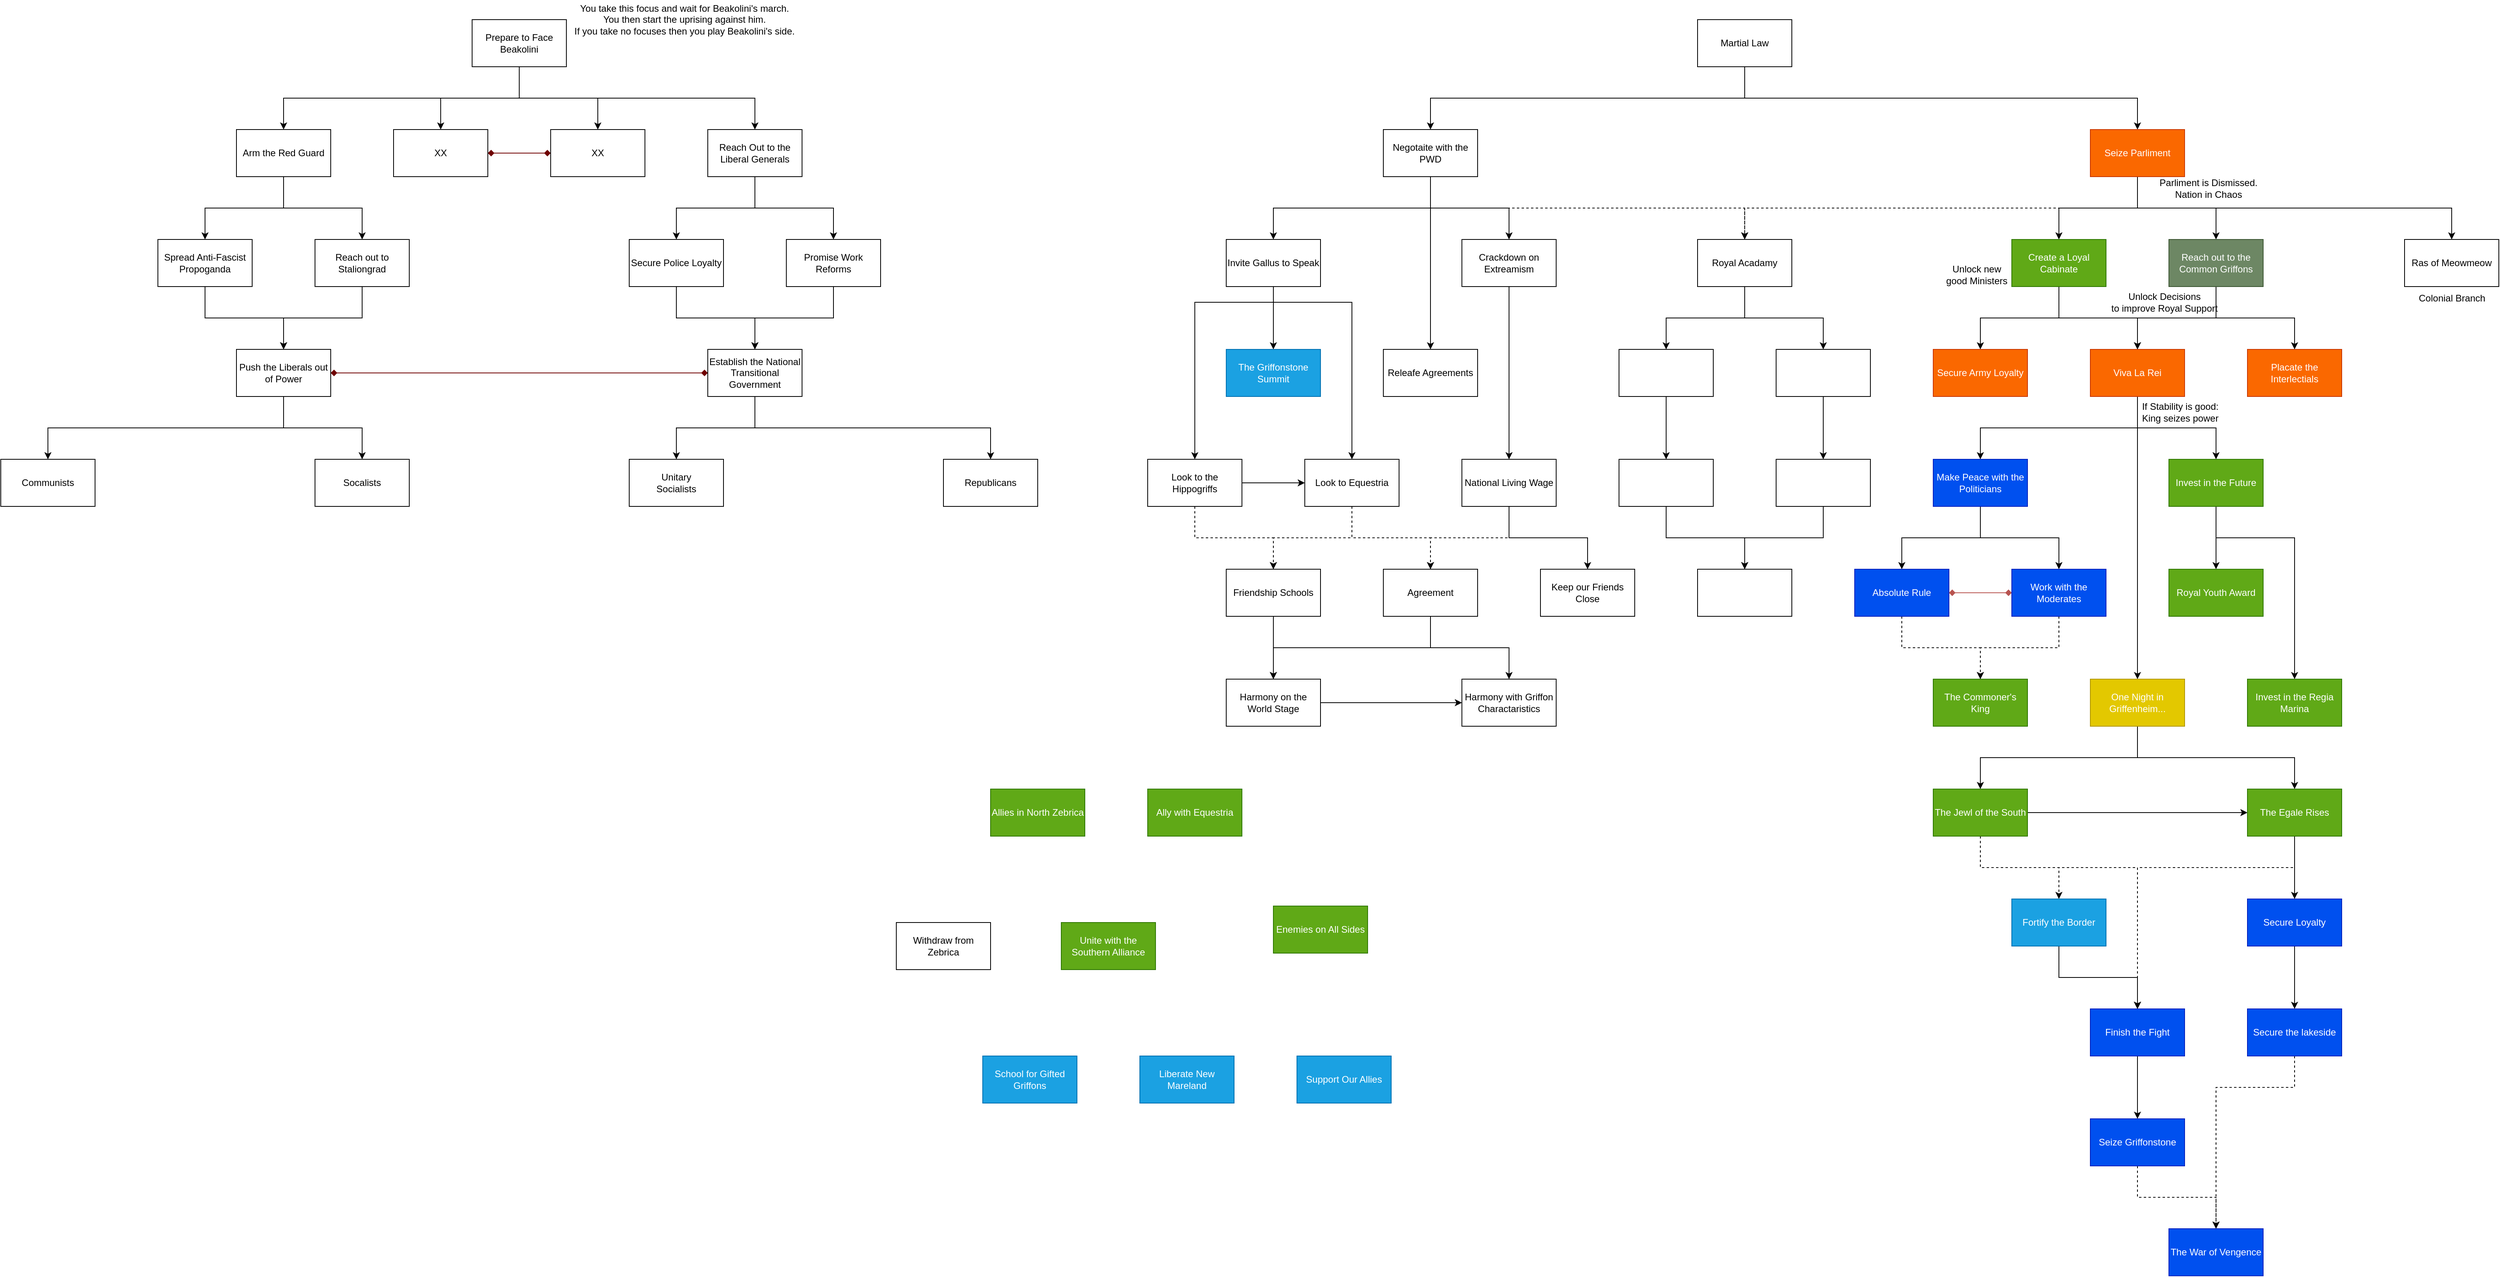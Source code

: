 <mxfile>
    <diagram id="KzuI4NSd2ITDsZRIOtlf" name="Page-1">
        <mxGraphModel dx="2744" dy="910" grid="1" gridSize="10" guides="1" tooltips="1" connect="1" arrows="1" fold="1" page="1" pageScale="1" pageWidth="827" pageHeight="1169" math="0" shadow="0">
            <root>
                <mxCell id="0"/>
                <mxCell id="1" parent="0"/>
                <mxCell id="4" value="" style="edgeStyle=orthogonalEdgeStyle;rounded=0;orthogonalLoop=1;jettySize=auto;html=1;" parent="1" source="2" target="3" edge="1">
                    <mxGeometry relative="1" as="geometry">
                        <Array as="points">
                            <mxPoint x="-120" y="140"/>
                            <mxPoint x="380" y="140"/>
                        </Array>
                    </mxGeometry>
                </mxCell>
                <mxCell id="154" style="edgeStyle=orthogonalEdgeStyle;rounded=0;orthogonalLoop=1;jettySize=auto;html=1;" parent="1" source="2" target="152" edge="1">
                    <mxGeometry relative="1" as="geometry">
                        <Array as="points">
                            <mxPoint x="-120" y="140"/>
                            <mxPoint x="-520" y="140"/>
                        </Array>
                    </mxGeometry>
                </mxCell>
                <mxCell id="2" value="Martial Law" style="rounded=0;whiteSpace=wrap;html=1;" parent="1" vertex="1">
                    <mxGeometry x="-180" y="40" width="120" height="60" as="geometry"/>
                </mxCell>
                <mxCell id="6" value="" style="edgeStyle=orthogonalEdgeStyle;rounded=0;orthogonalLoop=1;jettySize=auto;html=1;" parent="1" source="3" target="5" edge="1">
                    <mxGeometry relative="1" as="geometry"/>
                </mxCell>
                <mxCell id="9" style="edgeStyle=orthogonalEdgeStyle;rounded=0;orthogonalLoop=1;jettySize=auto;html=1;" parent="1" source="3" target="7" edge="1">
                    <mxGeometry relative="1" as="geometry"/>
                </mxCell>
                <mxCell id="48" style="edgeStyle=orthogonalEdgeStyle;rounded=0;orthogonalLoop=1;jettySize=auto;html=1;exitX=0.5;exitY=1;exitDx=0;exitDy=0;dashed=1;" parent="1" source="3" target="44" edge="1">
                    <mxGeometry relative="1" as="geometry"/>
                </mxCell>
                <mxCell id="49" style="edgeStyle=orthogonalEdgeStyle;rounded=0;orthogonalLoop=1;jettySize=auto;html=1;" parent="1" source="3" target="46" edge="1">
                    <mxGeometry relative="1" as="geometry">
                        <Array as="points">
                            <mxPoint x="380" y="280"/>
                            <mxPoint x="780" y="280"/>
                        </Array>
                    </mxGeometry>
                </mxCell>
                <mxCell id="3" value="Seize Parliment" style="rounded=0;whiteSpace=wrap;html=1;fillColor=#fa6800;strokeColor=#C73500;fontColor=#ffffff;" parent="1" vertex="1">
                    <mxGeometry x="320" y="180" width="120" height="60" as="geometry"/>
                </mxCell>
                <mxCell id="19" value="" style="edgeStyle=orthogonalEdgeStyle;rounded=0;orthogonalLoop=1;jettySize=auto;html=1;" parent="1" source="5" target="18" edge="1">
                    <mxGeometry relative="1" as="geometry"/>
                </mxCell>
                <mxCell id="87" style="edgeStyle=orthogonalEdgeStyle;rounded=0;orthogonalLoop=1;jettySize=auto;html=1;" parent="1" source="5" target="85" edge="1">
                    <mxGeometry relative="1" as="geometry"/>
                </mxCell>
                <mxCell id="5" value="Create a Loyal Cabinate" style="rounded=0;whiteSpace=wrap;html=1;fillColor=#60a917;strokeColor=#2D7600;fontColor=#ffffff;" parent="1" vertex="1">
                    <mxGeometry x="220" y="320" width="120" height="60" as="geometry"/>
                </mxCell>
                <mxCell id="65" value="" style="edgeStyle=orthogonalEdgeStyle;rounded=0;orthogonalLoop=1;jettySize=auto;html=1;startArrow=none;startFill=0;endArrow=classic;endFill=1;" parent="1" source="44" target="64" edge="1">
                    <mxGeometry relative="1" as="geometry"/>
                </mxCell>
                <mxCell id="68" style="edgeStyle=orthogonalEdgeStyle;rounded=0;orthogonalLoop=1;jettySize=auto;html=1;startArrow=none;startFill=0;endArrow=classic;endFill=1;" parent="1" source="44" target="66" edge="1">
                    <mxGeometry relative="1" as="geometry"/>
                </mxCell>
                <mxCell id="44" value="Royal Acadamy" style="rounded=0;whiteSpace=wrap;html=1;" parent="1" vertex="1">
                    <mxGeometry x="-180" y="320" width="120" height="60" as="geometry"/>
                </mxCell>
                <mxCell id="205" style="edgeStyle=orthogonalEdgeStyle;rounded=0;orthogonalLoop=1;jettySize=auto;html=1;" parent="1" source="162" target="175" edge="1">
                    <mxGeometry relative="1" as="geometry"/>
                </mxCell>
                <mxCell id="162" value="Crackdown on Extreamism" style="rounded=0;whiteSpace=wrap;html=1;" parent="1" vertex="1">
                    <mxGeometry x="-480" y="320" width="120" height="60" as="geometry"/>
                </mxCell>
                <mxCell id="184" style="edgeStyle=orthogonalEdgeStyle;rounded=0;orthogonalLoop=1;jettySize=auto;html=1;" parent="1" source="164" target="173" edge="1">
                    <mxGeometry relative="1" as="geometry">
                        <Array as="points">
                            <mxPoint x="-720" y="400"/>
                            <mxPoint x="-620" y="400"/>
                        </Array>
                    </mxGeometry>
                </mxCell>
                <mxCell id="185" style="edgeStyle=orthogonalEdgeStyle;rounded=0;orthogonalLoop=1;jettySize=auto;html=1;exitX=0.5;exitY=1;exitDx=0;exitDy=0;" parent="1" source="164" target="181" edge="1">
                    <mxGeometry relative="1" as="geometry">
                        <Array as="points">
                            <mxPoint x="-720" y="400"/>
                            <mxPoint x="-820" y="400"/>
                        </Array>
                    </mxGeometry>
                </mxCell>
                <mxCell id="214" style="edgeStyle=orthogonalEdgeStyle;rounded=0;orthogonalLoop=1;jettySize=auto;html=1;" parent="1" source="164" target="211" edge="1">
                    <mxGeometry relative="1" as="geometry"/>
                </mxCell>
                <mxCell id="164" value="Invite Gallus to Speak" style="rounded=0;whiteSpace=wrap;html=1;" parent="1" vertex="1">
                    <mxGeometry x="-780" y="320" width="120" height="60" as="geometry"/>
                </mxCell>
                <mxCell id="236" value="Withdraw from Zebrica" style="rounded=0;whiteSpace=wrap;html=1;" parent="1" vertex="1">
                    <mxGeometry x="-1200" y="1190" width="120" height="60" as="geometry"/>
                </mxCell>
                <mxCell id="171" value="Releafe Agreements" style="rounded=0;whiteSpace=wrap;html=1;" parent="1" vertex="1">
                    <mxGeometry x="-580" y="460" width="120" height="60" as="geometry"/>
                </mxCell>
                <mxCell id="189" style="edgeStyle=orthogonalEdgeStyle;rounded=0;orthogonalLoop=1;jettySize=auto;html=1;dashed=1;" parent="1" source="173" target="187" edge="1">
                    <mxGeometry relative="1" as="geometry"/>
                </mxCell>
                <mxCell id="200" style="edgeStyle=orthogonalEdgeStyle;rounded=0;orthogonalLoop=1;jettySize=auto;html=1;dashed=1;" parent="1" source="173" target="177" edge="1">
                    <mxGeometry relative="1" as="geometry"/>
                </mxCell>
                <mxCell id="173" value="Look to Equestria" style="rounded=0;whiteSpace=wrap;html=1;" parent="1" vertex="1">
                    <mxGeometry x="-680" y="600" width="120" height="60" as="geometry"/>
                </mxCell>
                <mxCell id="186" style="edgeStyle=orthogonalEdgeStyle;rounded=0;orthogonalLoop=1;jettySize=auto;html=1;entryX=0;entryY=0.5;entryDx=0;entryDy=0;" parent="1" source="181" target="173" edge="1">
                    <mxGeometry relative="1" as="geometry"/>
                </mxCell>
                <mxCell id="188" value="" style="edgeStyle=orthogonalEdgeStyle;rounded=0;orthogonalLoop=1;jettySize=auto;html=1;dashed=1;" parent="1" source="181" target="187" edge="1">
                    <mxGeometry relative="1" as="geometry"/>
                </mxCell>
                <mxCell id="181" value="Look to the Hippogriffs" style="rounded=0;whiteSpace=wrap;html=1;" parent="1" vertex="1">
                    <mxGeometry x="-880" y="600" width="120" height="60" as="geometry"/>
                </mxCell>
                <mxCell id="196" style="edgeStyle=orthogonalEdgeStyle;rounded=0;orthogonalLoop=1;jettySize=auto;html=1;" parent="1" source="187" target="192" edge="1">
                    <mxGeometry relative="1" as="geometry"/>
                </mxCell>
                <mxCell id="187" value="Friendship Schools" style="rounded=0;whiteSpace=wrap;html=1;" parent="1" vertex="1">
                    <mxGeometry x="-780" y="740" width="120" height="60" as="geometry"/>
                </mxCell>
                <mxCell id="194" style="edgeStyle=orthogonalEdgeStyle;rounded=0;orthogonalLoop=1;jettySize=auto;html=1;" parent="1" source="177" target="192" edge="1">
                    <mxGeometry relative="1" as="geometry">
                        <Array as="points">
                            <mxPoint x="-520" y="840"/>
                            <mxPoint x="-720" y="840"/>
                        </Array>
                    </mxGeometry>
                </mxCell>
                <mxCell id="195" style="edgeStyle=orthogonalEdgeStyle;rounded=0;orthogonalLoop=1;jettySize=auto;html=1;" parent="1" source="177" target="179" edge="1">
                    <mxGeometry relative="1" as="geometry"/>
                </mxCell>
                <mxCell id="177" value="Agreement" style="rounded=0;whiteSpace=wrap;html=1;" parent="1" vertex="1">
                    <mxGeometry x="-580" y="740" width="120" height="60" as="geometry"/>
                </mxCell>
                <mxCell id="202" value="Keep our Friends Close" style="rounded=0;whiteSpace=wrap;html=1;" parent="1" vertex="1">
                    <mxGeometry x="-380" y="740" width="120" height="60" as="geometry"/>
                </mxCell>
                <mxCell id="179" value="&lt;span&gt;Harmony with Griffon Charactaristics&lt;/span&gt;" style="rounded=0;whiteSpace=wrap;html=1;" parent="1" vertex="1">
                    <mxGeometry x="-480" y="880" width="120" height="60" as="geometry"/>
                </mxCell>
                <mxCell id="198" style="edgeStyle=orthogonalEdgeStyle;rounded=0;orthogonalLoop=1;jettySize=auto;html=1;entryX=0;entryY=0.5;entryDx=0;entryDy=0;" parent="1" source="192" target="179" edge="1">
                    <mxGeometry relative="1" as="geometry"/>
                </mxCell>
                <mxCell id="192" value="Harmony on the World Stage" style="rounded=0;whiteSpace=wrap;html=1;" parent="1" vertex="1">
                    <mxGeometry x="-780" y="880" width="120" height="60" as="geometry"/>
                </mxCell>
                <mxCell id="201" style="edgeStyle=orthogonalEdgeStyle;rounded=0;orthogonalLoop=1;jettySize=auto;html=1;dashed=1;" parent="1" source="175" target="177" edge="1">
                    <mxGeometry relative="1" as="geometry"/>
                </mxCell>
                <mxCell id="204" style="edgeStyle=orthogonalEdgeStyle;rounded=0;orthogonalLoop=1;jettySize=auto;html=1;" parent="1" source="175" target="202" edge="1">
                    <mxGeometry relative="1" as="geometry"/>
                </mxCell>
                <mxCell id="175" value="National Living Wage" style="rounded=0;whiteSpace=wrap;html=1;" parent="1" vertex="1">
                    <mxGeometry x="-480" y="600" width="120" height="60" as="geometry"/>
                </mxCell>
                <mxCell id="159" style="edgeStyle=orthogonalEdgeStyle;rounded=0;orthogonalLoop=1;jettySize=auto;html=1;dashed=1;" parent="1" source="152" target="44" edge="1">
                    <mxGeometry relative="1" as="geometry">
                        <Array as="points">
                            <mxPoint x="-520" y="280"/>
                            <mxPoint x="-120" y="280"/>
                        </Array>
                    </mxGeometry>
                </mxCell>
                <mxCell id="169" style="edgeStyle=orthogonalEdgeStyle;rounded=0;orthogonalLoop=1;jettySize=auto;html=1;" parent="1" source="152" target="162" edge="1">
                    <mxGeometry relative="1" as="geometry"/>
                </mxCell>
                <mxCell id="170" style="edgeStyle=orthogonalEdgeStyle;rounded=0;orthogonalLoop=1;jettySize=auto;html=1;" parent="1" source="152" target="164" edge="1">
                    <mxGeometry relative="1" as="geometry">
                        <Array as="points">
                            <mxPoint x="-520" y="280"/>
                            <mxPoint x="-720" y="280"/>
                        </Array>
                    </mxGeometry>
                </mxCell>
                <mxCell id="206" style="edgeStyle=orthogonalEdgeStyle;rounded=0;orthogonalLoop=1;jettySize=auto;html=1;" parent="1" source="152" target="171" edge="1">
                    <mxGeometry relative="1" as="geometry"/>
                </mxCell>
                <mxCell id="152" value="Negotaite with the PWD" style="rounded=0;whiteSpace=wrap;html=1;" parent="1" vertex="1">
                    <mxGeometry x="-580" y="180" width="120" height="60" as="geometry"/>
                </mxCell>
                <mxCell id="70" value="" style="edgeStyle=orthogonalEdgeStyle;rounded=0;orthogonalLoop=1;jettySize=auto;html=1;startArrow=none;startFill=0;endArrow=classic;endFill=1;" parent="1" source="64" target="69" edge="1">
                    <mxGeometry relative="1" as="geometry"/>
                </mxCell>
                <mxCell id="64" value="" style="rounded=0;whiteSpace=wrap;html=1;" parent="1" vertex="1">
                    <mxGeometry x="-280" y="460" width="120" height="60" as="geometry"/>
                </mxCell>
                <mxCell id="74" value="" style="edgeStyle=orthogonalEdgeStyle;rounded=0;orthogonalLoop=1;jettySize=auto;html=1;startArrow=none;startFill=0;endArrow=classic;endFill=1;" parent="1" source="69" target="73" edge="1">
                    <mxGeometry relative="1" as="geometry"/>
                </mxCell>
                <mxCell id="69" value="" style="rounded=0;whiteSpace=wrap;html=1;" parent="1" vertex="1">
                    <mxGeometry x="-280" y="600" width="120" height="60" as="geometry"/>
                </mxCell>
                <mxCell id="73" value="" style="rounded=0;whiteSpace=wrap;html=1;" parent="1" vertex="1">
                    <mxGeometry x="-180" y="740" width="120" height="60" as="geometry"/>
                </mxCell>
                <mxCell id="72" value="" style="edgeStyle=orthogonalEdgeStyle;rounded=0;orthogonalLoop=1;jettySize=auto;html=1;startArrow=none;startFill=0;endArrow=classic;endFill=1;" parent="1" source="66" target="71" edge="1">
                    <mxGeometry relative="1" as="geometry"/>
                </mxCell>
                <mxCell id="66" value="" style="rounded=0;whiteSpace=wrap;html=1;" parent="1" vertex="1">
                    <mxGeometry x="-80" y="460" width="120" height="60" as="geometry"/>
                </mxCell>
                <mxCell id="76" style="edgeStyle=orthogonalEdgeStyle;rounded=0;orthogonalLoop=1;jettySize=auto;html=1;startArrow=none;startFill=0;endArrow=classic;endFill=1;" parent="1" source="71" target="73" edge="1">
                    <mxGeometry relative="1" as="geometry"/>
                </mxCell>
                <mxCell id="71" value="" style="rounded=0;whiteSpace=wrap;html=1;" parent="1" vertex="1">
                    <mxGeometry x="-80" y="600" width="120" height="60" as="geometry"/>
                </mxCell>
                <mxCell id="31" value="" style="edgeStyle=orthogonalEdgeStyle;rounded=0;orthogonalLoop=1;jettySize=auto;html=1;" parent="1" source="18" target="30" edge="1">
                    <mxGeometry relative="1" as="geometry">
                        <Array as="points">
                            <mxPoint x="380" y="560"/>
                            <mxPoint x="180" y="560"/>
                        </Array>
                    </mxGeometry>
                </mxCell>
                <mxCell id="34" style="edgeStyle=orthogonalEdgeStyle;rounded=0;orthogonalLoop=1;jettySize=auto;html=1;" parent="1" source="18" target="32" edge="1">
                    <mxGeometry relative="1" as="geometry"/>
                </mxCell>
                <mxCell id="37" style="edgeStyle=orthogonalEdgeStyle;rounded=0;orthogonalLoop=1;jettySize=auto;html=1;entryX=0.5;entryY=0;entryDx=0;entryDy=0;" parent="1" source="18" target="38" edge="1">
                    <mxGeometry relative="1" as="geometry">
                        <mxPoint x="380" y="740" as="targetPoint"/>
                    </mxGeometry>
                </mxCell>
                <mxCell id="18" value="Viva La Rei" style="rounded=0;whiteSpace=wrap;html=1;fillColor=#fa6800;strokeColor=#C73500;fontColor=#ffffff;" parent="1" vertex="1">
                    <mxGeometry x="320" y="460" width="120" height="60" as="geometry"/>
                </mxCell>
                <mxCell id="88" value="Placate the Interlectials" style="rounded=0;whiteSpace=wrap;html=1;fillColor=#fa6800;strokeColor=#C73500;fontColor=#ffffff;" parent="1" vertex="1">
                    <mxGeometry x="520" y="460" width="120" height="60" as="geometry"/>
                </mxCell>
                <mxCell id="85" value="Secure Army Loyalty" style="rounded=0;whiteSpace=wrap;html=1;fillColor=#fa6800;strokeColor=#C73500;fontColor=#ffffff;" parent="1" vertex="1">
                    <mxGeometry x="120" y="460" width="120" height="60" as="geometry"/>
                </mxCell>
                <mxCell id="41" value="" style="edgeStyle=orthogonalEdgeStyle;rounded=0;orthogonalLoop=1;jettySize=auto;html=1;" parent="1" source="30" target="40" edge="1">
                    <mxGeometry relative="1" as="geometry"/>
                </mxCell>
                <mxCell id="61" style="edgeStyle=orthogonalEdgeStyle;rounded=0;orthogonalLoop=1;jettySize=auto;html=1;" parent="1" source="30" target="59" edge="1">
                    <mxGeometry relative="1" as="geometry">
                        <Array as="points">
                            <mxPoint x="180" y="700"/>
                            <mxPoint x="80" y="700"/>
                        </Array>
                    </mxGeometry>
                </mxCell>
                <mxCell id="30" value="Make Peace with the Politicians" style="rounded=0;whiteSpace=wrap;html=1;fillColor=#0050ef;strokeColor=#001DBC;fontColor=#ffffff;" parent="1" vertex="1">
                    <mxGeometry x="120" y="600" width="120" height="60" as="geometry"/>
                </mxCell>
                <mxCell id="60" value="" style="edgeStyle=orthogonalEdgeStyle;rounded=0;orthogonalLoop=1;jettySize=auto;html=1;startArrow=diamond;startFill=1;endArrow=diamond;endFill=1;fillColor=#f8cecc;strokeColor=#b85450;" parent="1" source="40" target="59" edge="1">
                    <mxGeometry relative="1" as="geometry"/>
                </mxCell>
                <mxCell id="80" value="" style="edgeStyle=orthogonalEdgeStyle;rounded=0;orthogonalLoop=1;jettySize=auto;html=1;startArrow=none;startFill=0;endArrow=classic;endFill=1;dashed=1;" parent="1" source="40" target="79" edge="1">
                    <mxGeometry relative="1" as="geometry"/>
                </mxCell>
                <mxCell id="40" value="Work with the Moderates" style="rounded=0;whiteSpace=wrap;html=1;fillColor=#0050ef;strokeColor=#001DBC;fontColor=#ffffff;" parent="1" vertex="1">
                    <mxGeometry x="220" y="740" width="120" height="60" as="geometry"/>
                </mxCell>
                <mxCell id="79" value="The Commoner's King" style="rounded=0;whiteSpace=wrap;html=1;fillColor=#60a917;strokeColor=#2D7600;fontColor=#ffffff;" parent="1" vertex="1">
                    <mxGeometry x="120" y="880" width="120" height="60" as="geometry"/>
                </mxCell>
                <mxCell id="81" style="edgeStyle=orthogonalEdgeStyle;rounded=0;orthogonalLoop=1;jettySize=auto;html=1;startArrow=none;startFill=0;endArrow=classic;endFill=1;dashed=1;" parent="1" source="59" target="79" edge="1">
                    <mxGeometry relative="1" as="geometry"/>
                </mxCell>
                <mxCell id="59" value="Absolute Rule" style="rounded=0;whiteSpace=wrap;html=1;fillColor=#0050ef;strokeColor=#001DBC;fontColor=#ffffff;" parent="1" vertex="1">
                    <mxGeometry x="20" y="740" width="120" height="60" as="geometry"/>
                </mxCell>
                <mxCell id="43" value="" style="edgeStyle=orthogonalEdgeStyle;rounded=0;orthogonalLoop=1;jettySize=auto;html=1;" parent="1" source="32" target="42" edge="1">
                    <mxGeometry relative="1" as="geometry"/>
                </mxCell>
                <mxCell id="93" style="edgeStyle=orthogonalEdgeStyle;rounded=0;orthogonalLoop=1;jettySize=auto;html=1;" parent="1" source="32" target="91" edge="1">
                    <mxGeometry relative="1" as="geometry">
                        <Array as="points">
                            <mxPoint x="480" y="700"/>
                            <mxPoint x="580" y="700"/>
                        </Array>
                    </mxGeometry>
                </mxCell>
                <mxCell id="32" value="Invest in the Future" style="rounded=0;whiteSpace=wrap;html=1;fillColor=#60a917;strokeColor=#2D7600;fontColor=#ffffff;" parent="1" vertex="1">
                    <mxGeometry x="420" y="600" width="120" height="60" as="geometry"/>
                </mxCell>
                <mxCell id="42" value="Royal Youth Award" style="rounded=0;whiteSpace=wrap;html=1;fillColor=#60a917;strokeColor=#2D7600;fontColor=#ffffff;" parent="1" vertex="1">
                    <mxGeometry x="420" y="740" width="120" height="60" as="geometry"/>
                </mxCell>
                <mxCell id="91" value="Invest in the Regia Marina" style="rounded=0;whiteSpace=wrap;html=1;fillColor=#60a917;strokeColor=#2D7600;fontColor=#ffffff;" parent="1" vertex="1">
                    <mxGeometry x="520" y="880" width="120" height="60" as="geometry"/>
                </mxCell>
                <mxCell id="78" value="" style="edgeStyle=orthogonalEdgeStyle;rounded=0;orthogonalLoop=1;jettySize=auto;html=1;startArrow=none;startFill=0;endArrow=classic;endFill=1;" parent="1" source="38" target="77" edge="1">
                    <mxGeometry relative="1" as="geometry">
                        <Array as="points">
                            <mxPoint x="380" y="980"/>
                            <mxPoint x="180" y="980"/>
                        </Array>
                    </mxGeometry>
                </mxCell>
                <mxCell id="104" style="edgeStyle=orthogonalEdgeStyle;rounded=0;orthogonalLoop=1;jettySize=auto;html=1;" parent="1" source="38" target="101" edge="1">
                    <mxGeometry relative="1" as="geometry">
                        <Array as="points">
                            <mxPoint x="380" y="980"/>
                            <mxPoint x="580" y="980"/>
                        </Array>
                    </mxGeometry>
                </mxCell>
                <mxCell id="38" value="One Night in Griffenheim..." style="rounded=0;whiteSpace=wrap;html=1;fillColor=#e3c800;strokeColor=#B09500;fontColor=#ffffff;" parent="1" vertex="1">
                    <mxGeometry x="320" y="880" width="120" height="60" as="geometry"/>
                </mxCell>
                <mxCell id="105" style="edgeStyle=orthogonalEdgeStyle;rounded=0;orthogonalLoop=1;jettySize=auto;html=1;entryX=0;entryY=0.5;entryDx=0;entryDy=0;" parent="1" source="77" target="101" edge="1">
                    <mxGeometry relative="1" as="geometry"/>
                </mxCell>
                <mxCell id="107" value="" style="edgeStyle=orthogonalEdgeStyle;rounded=0;orthogonalLoop=1;jettySize=auto;html=1;dashed=1;" parent="1" source="77" target="106" edge="1">
                    <mxGeometry relative="1" as="geometry"/>
                </mxCell>
                <mxCell id="113" style="edgeStyle=orthogonalEdgeStyle;rounded=0;orthogonalLoop=1;jettySize=auto;html=1;dashed=1;" parent="1" source="77" target="110" edge="1">
                    <mxGeometry relative="1" as="geometry">
                        <Array as="points">
                            <mxPoint x="180" y="1120"/>
                            <mxPoint x="380" y="1120"/>
                        </Array>
                    </mxGeometry>
                </mxCell>
                <mxCell id="77" value="The Jewl of the South" style="rounded=0;whiteSpace=wrap;html=1;fillColor=#60a917;strokeColor=#2D7600;fontColor=#ffffff;" parent="1" vertex="1">
                    <mxGeometry x="120" y="1020" width="120" height="60" as="geometry"/>
                </mxCell>
                <mxCell id="144" value="Unite with the Southern Alliance" style="rounded=0;whiteSpace=wrap;html=1;fillColor=#60a917;strokeColor=#2D7600;fontColor=#ffffff;" parent="1" vertex="1">
                    <mxGeometry x="-990" y="1190" width="120" height="60" as="geometry"/>
                </mxCell>
                <mxCell id="219" value="Enemies on All Sides" style="rounded=0;whiteSpace=wrap;html=1;fillColor=#60a917;strokeColor=#2D7600;fontColor=#ffffff;" parent="1" vertex="1">
                    <mxGeometry x="-720" y="1169" width="120" height="60" as="geometry"/>
                </mxCell>
                <mxCell id="215" value="Ally with Equestria" style="rounded=0;whiteSpace=wrap;html=1;fillColor=#60a917;strokeColor=#2D7600;fontColor=#ffffff;" parent="1" vertex="1">
                    <mxGeometry x="-880" y="1020" width="120" height="60" as="geometry"/>
                </mxCell>
                <mxCell id="217" value="Allies in North Zebrica" style="rounded=0;whiteSpace=wrap;html=1;fillColor=#60a917;strokeColor=#2D7600;fontColor=#ffffff;" parent="1" vertex="1">
                    <mxGeometry x="-1080" y="1020" width="120" height="60" as="geometry"/>
                </mxCell>
                <mxCell id="111" value="" style="edgeStyle=orthogonalEdgeStyle;rounded=0;orthogonalLoop=1;jettySize=auto;html=1;" parent="1" source="106" target="110" edge="1">
                    <mxGeometry relative="1" as="geometry"/>
                </mxCell>
                <mxCell id="106" value="Fortify the Border" style="rounded=0;whiteSpace=wrap;html=1;fillColor=#1ba1e2;strokeColor=#006EAF;fontColor=#ffffff;" parent="1" vertex="1">
                    <mxGeometry x="220" y="1160" width="120" height="60" as="geometry"/>
                </mxCell>
                <mxCell id="211" value="The Griffonstone Summit" style="rounded=0;whiteSpace=wrap;html=1;fillColor=#1ba1e2;strokeColor=#006EAF;fontColor=#ffffff;" parent="1" vertex="1">
                    <mxGeometry x="-780" y="460" width="120" height="60" as="geometry"/>
                </mxCell>
                <mxCell id="148" value="School for Gifted Griffons" style="rounded=0;whiteSpace=wrap;html=1;fillColor=#1ba1e2;strokeColor=#006EAF;fontColor=#ffffff;" parent="1" vertex="1">
                    <mxGeometry x="-1090" y="1360" width="120" height="60" as="geometry"/>
                </mxCell>
                <mxCell id="139" value="Liberate New Mareland" style="rounded=0;whiteSpace=wrap;html=1;fillColor=#1ba1e2;strokeColor=#006EAF;fontColor=#ffffff;" parent="1" vertex="1">
                    <mxGeometry x="-890" y="1360" width="120" height="60" as="geometry"/>
                </mxCell>
                <mxCell id="230" value="Support Our Allies" style="rounded=0;whiteSpace=wrap;html=1;fillColor=#1ba1e2;strokeColor=#006EAF;fontColor=#ffffff;" parent="1" vertex="1">
                    <mxGeometry x="-690" y="1360" width="120" height="60" as="geometry"/>
                </mxCell>
                <mxCell id="119" style="edgeStyle=orthogonalEdgeStyle;rounded=0;orthogonalLoop=1;jettySize=auto;html=1;" parent="1" source="114" target="117" edge="1">
                    <mxGeometry relative="1" as="geometry"/>
                </mxCell>
                <mxCell id="114" value="Secure Loyalty" style="rounded=0;whiteSpace=wrap;html=1;fillColor=#0050ef;strokeColor=#001DBC;fontColor=#ffffff;" parent="1" vertex="1">
                    <mxGeometry x="520" y="1160" width="120" height="60" as="geometry"/>
                </mxCell>
                <mxCell id="124" style="edgeStyle=orthogonalEdgeStyle;rounded=0;orthogonalLoop=1;jettySize=auto;html=1;" parent="1" source="110" target="120" edge="1">
                    <mxGeometry relative="1" as="geometry"/>
                </mxCell>
                <mxCell id="110" value="Finish the Fight" style="rounded=0;whiteSpace=wrap;html=1;fillColor=#0050ef;strokeColor=#001DBC;fontColor=#ffffff;" parent="1" vertex="1">
                    <mxGeometry x="320" y="1300" width="120" height="60" as="geometry"/>
                </mxCell>
                <mxCell id="130" style="edgeStyle=orthogonalEdgeStyle;rounded=0;orthogonalLoop=1;jettySize=auto;html=1;dashed=1;" parent="1" source="120" target="127" edge="1">
                    <mxGeometry relative="1" as="geometry"/>
                </mxCell>
                <mxCell id="120" value="Seize Griffonstone" style="rounded=0;whiteSpace=wrap;html=1;fillColor=#0050ef;strokeColor=#001DBC;fontColor=#ffffff;" parent="1" vertex="1">
                    <mxGeometry x="320" y="1440" width="120" height="60" as="geometry"/>
                </mxCell>
                <mxCell id="129" style="edgeStyle=orthogonalEdgeStyle;rounded=0;orthogonalLoop=1;jettySize=auto;html=1;dashed=1;" parent="1" source="117" target="127" edge="1">
                    <mxGeometry relative="1" as="geometry">
                        <Array as="points">
                            <mxPoint x="580" y="1400"/>
                            <mxPoint x="480" y="1400"/>
                        </Array>
                    </mxGeometry>
                </mxCell>
                <mxCell id="117" value="Secure the lakeside" style="rounded=0;whiteSpace=wrap;html=1;fillColor=#0050ef;strokeColor=#001DBC;fontColor=#ffffff;" parent="1" vertex="1">
                    <mxGeometry x="520" y="1300" width="120" height="60" as="geometry"/>
                </mxCell>
                <mxCell id="127" value="The War of Vengence" style="rounded=0;whiteSpace=wrap;html=1;fillColor=#0050ef;strokeColor=#001DBC;fontColor=#ffffff;" parent="1" vertex="1">
                    <mxGeometry x="420" y="1580" width="120" height="60" as="geometry"/>
                </mxCell>
                <mxCell id="112" style="edgeStyle=orthogonalEdgeStyle;rounded=0;orthogonalLoop=1;jettySize=auto;html=1;dashed=1;" parent="1" source="101" target="110" edge="1">
                    <mxGeometry relative="1" as="geometry">
                        <Array as="points">
                            <mxPoint x="580" y="1120"/>
                            <mxPoint x="380" y="1120"/>
                        </Array>
                    </mxGeometry>
                </mxCell>
                <mxCell id="116" style="edgeStyle=orthogonalEdgeStyle;rounded=0;orthogonalLoop=1;jettySize=auto;html=1;" parent="1" source="101" target="114" edge="1">
                    <mxGeometry relative="1" as="geometry"/>
                </mxCell>
                <mxCell id="101" value="The Egale Rises" style="rounded=0;whiteSpace=wrap;html=1;fillColor=#60a917;strokeColor=#2D7600;fontColor=#ffffff;" parent="1" vertex="1">
                    <mxGeometry x="520" y="1020" width="120" height="60" as="geometry"/>
                </mxCell>
                <mxCell id="20" style="edgeStyle=orthogonalEdgeStyle;rounded=0;orthogonalLoop=1;jettySize=auto;html=1;" parent="1" source="7" target="18" edge="1">
                    <mxGeometry relative="1" as="geometry"/>
                </mxCell>
                <mxCell id="90" style="edgeStyle=orthogonalEdgeStyle;rounded=0;orthogonalLoop=1;jettySize=auto;html=1;exitX=0.5;exitY=1;exitDx=0;exitDy=0;" parent="1" source="7" target="88" edge="1">
                    <mxGeometry relative="1" as="geometry"/>
                </mxCell>
                <mxCell id="7" value="Reach out to the Common Griffons" style="rounded=0;whiteSpace=wrap;html=1;fillColor=#6d8764;strokeColor=#3A5431;fontColor=#ffffff;" parent="1" vertex="1">
                    <mxGeometry x="420" y="320" width="120" height="60" as="geometry"/>
                </mxCell>
                <mxCell id="46" value="Ras of Meowmeow" style="rounded=0;whiteSpace=wrap;html=1;" parent="1" vertex="1">
                    <mxGeometry x="720" y="320" width="120" height="60" as="geometry"/>
                </mxCell>
                <mxCell id="21" value="Parliment is Dismissed.&lt;br&gt;Nation in Chaos" style="text;html=1;align=center;verticalAlign=middle;resizable=0;points=[];autosize=1;" parent="1" vertex="1">
                    <mxGeometry x="400" y="240" width="140" height="30" as="geometry"/>
                </mxCell>
                <mxCell id="23" value="Unlock new&lt;br&gt;good Ministers" style="text;html=1;align=center;verticalAlign=middle;resizable=0;points=[];autosize=1;" parent="1" vertex="1">
                    <mxGeometry x="130" y="350" width="90" height="30" as="geometry"/>
                </mxCell>
                <mxCell id="24" value="Unlock Decisions&lt;br&gt;to improve Royal Support" style="text;html=1;align=center;verticalAlign=middle;resizable=0;points=[];autosize=1;" parent="1" vertex="1">
                    <mxGeometry x="339" y="385" width="150" height="30" as="geometry"/>
                </mxCell>
                <mxCell id="29" value="If Stability is good:&lt;br&gt;King seizes power" style="text;html=1;align=center;verticalAlign=middle;resizable=0;points=[];autosize=1;" parent="1" vertex="1">
                    <mxGeometry x="379" y="525" width="110" height="30" as="geometry"/>
                </mxCell>
                <mxCell id="84" value="Colonial Branch" style="text;html=1;align=center;verticalAlign=middle;resizable=0;points=[];autosize=1;" parent="1" vertex="1">
                    <mxGeometry x="730" y="385" width="100" height="20" as="geometry"/>
                </mxCell>
                <mxCell id="256" style="edgeStyle=orthogonalEdgeStyle;rounded=0;orthogonalLoop=1;jettySize=auto;html=1;" parent="1" source="237" target="244" edge="1">
                    <mxGeometry relative="1" as="geometry">
                        <Array as="points">
                            <mxPoint x="-1680" y="140"/>
                            <mxPoint x="-1980" y="140"/>
                        </Array>
                    </mxGeometry>
                </mxCell>
                <mxCell id="257" style="edgeStyle=orthogonalEdgeStyle;rounded=0;orthogonalLoop=1;jettySize=auto;html=1;" parent="1" source="237" target="246" edge="1">
                    <mxGeometry relative="1" as="geometry">
                        <Array as="points">
                            <mxPoint x="-1680" y="140"/>
                            <mxPoint x="-1380" y="140"/>
                        </Array>
                    </mxGeometry>
                </mxCell>
                <mxCell id="291" style="edgeStyle=orthogonalEdgeStyle;rounded=0;orthogonalLoop=1;jettySize=auto;html=1;" parent="1" source="237" target="289" edge="1">
                    <mxGeometry relative="1" as="geometry"/>
                </mxCell>
                <mxCell id="294" style="edgeStyle=orthogonalEdgeStyle;rounded=0;orthogonalLoop=1;jettySize=auto;html=1;" parent="1" source="237" target="292" edge="1">
                    <mxGeometry relative="1" as="geometry"/>
                </mxCell>
                <mxCell id="237" value="Prepare to Face Beakolini" style="rounded=0;whiteSpace=wrap;html=1;" parent="1" vertex="1">
                    <mxGeometry x="-1740" y="40" width="120" height="60" as="geometry"/>
                </mxCell>
                <mxCell id="258" style="edgeStyle=orthogonalEdgeStyle;rounded=0;orthogonalLoop=1;jettySize=auto;html=1;" parent="1" source="244" target="252" edge="1">
                    <mxGeometry relative="1" as="geometry"/>
                </mxCell>
                <mxCell id="259" style="edgeStyle=orthogonalEdgeStyle;rounded=0;orthogonalLoop=1;jettySize=auto;html=1;" parent="1" source="244" target="250" edge="1">
                    <mxGeometry relative="1" as="geometry"/>
                </mxCell>
                <mxCell id="244" value="Arm the Red Guard" style="rounded=0;whiteSpace=wrap;html=1;" parent="1" vertex="1">
                    <mxGeometry x="-2040" y="180" width="120" height="60" as="geometry"/>
                </mxCell>
                <mxCell id="260" style="edgeStyle=orthogonalEdgeStyle;rounded=0;orthogonalLoop=1;jettySize=auto;html=1;" parent="1" source="246" target="248" edge="1">
                    <mxGeometry relative="1" as="geometry"/>
                </mxCell>
                <mxCell id="261" style="edgeStyle=orthogonalEdgeStyle;rounded=0;orthogonalLoop=1;jettySize=auto;html=1;entryX=0.5;entryY=0;entryDx=0;entryDy=0;" parent="1" source="246" target="254" edge="1">
                    <mxGeometry relative="1" as="geometry"/>
                </mxCell>
                <mxCell id="246" value="Reach Out to the Liberal Generals" style="rounded=0;whiteSpace=wrap;html=1;" parent="1" vertex="1">
                    <mxGeometry x="-1440" y="180" width="120" height="60" as="geometry"/>
                </mxCell>
                <mxCell id="267" style="edgeStyle=orthogonalEdgeStyle;rounded=0;orthogonalLoop=1;jettySize=auto;html=1;" parent="1" source="248" target="265" edge="1">
                    <mxGeometry relative="1" as="geometry"/>
                </mxCell>
                <mxCell id="248" value="Secure Police Loyalty" style="rounded=0;whiteSpace=wrap;html=1;" parent="1" vertex="1">
                    <mxGeometry x="-1540" y="320" width="120" height="60" as="geometry"/>
                </mxCell>
                <mxCell id="264" style="edgeStyle=orthogonalEdgeStyle;rounded=0;orthogonalLoop=1;jettySize=auto;html=1;" parent="1" source="250" target="262" edge="1">
                    <mxGeometry relative="1" as="geometry"/>
                </mxCell>
                <mxCell id="250" value="Reach out to Staliongrad" style="rounded=0;whiteSpace=wrap;html=1;" parent="1" vertex="1">
                    <mxGeometry x="-1940" y="320" width="120" height="60" as="geometry"/>
                </mxCell>
                <mxCell id="263" value="" style="edgeStyle=orthogonalEdgeStyle;rounded=0;orthogonalLoop=1;jettySize=auto;html=1;" parent="1" source="252" target="262" edge="1">
                    <mxGeometry relative="1" as="geometry"/>
                </mxCell>
                <mxCell id="252" value="Spread Anti-Fascist Propoganda" style="rounded=0;whiteSpace=wrap;html=1;" parent="1" vertex="1">
                    <mxGeometry x="-2140" y="320" width="120" height="60" as="geometry"/>
                </mxCell>
                <mxCell id="268" style="edgeStyle=orthogonalEdgeStyle;rounded=0;orthogonalLoop=1;jettySize=auto;html=1;" parent="1" source="254" target="265" edge="1">
                    <mxGeometry relative="1" as="geometry"/>
                </mxCell>
                <mxCell id="254" value="Promise Work Reforms" style="rounded=0;whiteSpace=wrap;html=1;" parent="1" vertex="1">
                    <mxGeometry x="-1340" y="320" width="120" height="60" as="geometry"/>
                </mxCell>
                <mxCell id="269" style="edgeStyle=orthogonalEdgeStyle;rounded=0;orthogonalLoop=1;jettySize=auto;html=1;startArrow=diamond;startFill=1;endArrow=diamond;endFill=1;fillColor=#a20025;strokeColor=#6F0000;" parent="1" source="262" target="265" edge="1">
                    <mxGeometry relative="1" as="geometry"/>
                </mxCell>
                <mxCell id="283" style="edgeStyle=orthogonalEdgeStyle;rounded=0;orthogonalLoop=1;jettySize=auto;html=1;entryX=0.5;entryY=0;entryDx=0;entryDy=0;startArrow=none;startFill=0;endArrow=classic;endFill=1;" parent="1" source="262" target="273" edge="1">
                    <mxGeometry relative="1" as="geometry"/>
                </mxCell>
                <mxCell id="284" style="edgeStyle=orthogonalEdgeStyle;rounded=0;orthogonalLoop=1;jettySize=auto;html=1;startArrow=none;startFill=0;endArrow=classic;endFill=1;" parent="1" source="262" target="281" edge="1">
                    <mxGeometry relative="1" as="geometry">
                        <Array as="points">
                            <mxPoint x="-1980" y="560"/>
                            <mxPoint x="-2280" y="560"/>
                        </Array>
                    </mxGeometry>
                </mxCell>
                <mxCell id="262" value="Push the Liberals out of Power" style="rounded=0;whiteSpace=wrap;html=1;" parent="1" vertex="1">
                    <mxGeometry x="-2040" y="460" width="120" height="60" as="geometry"/>
                </mxCell>
                <mxCell id="285" style="edgeStyle=orthogonalEdgeStyle;rounded=0;orthogonalLoop=1;jettySize=auto;html=1;entryX=0.5;entryY=0;entryDx=0;entryDy=0;startArrow=none;startFill=0;endArrow=classic;endFill=1;" parent="1" source="265" target="275" edge="1">
                    <mxGeometry relative="1" as="geometry"/>
                </mxCell>
                <mxCell id="288" style="edgeStyle=orthogonalEdgeStyle;rounded=0;orthogonalLoop=1;jettySize=auto;html=1;startArrow=none;startFill=0;endArrow=classic;endFill=1;" parent="1" source="265" target="286" edge="1">
                    <mxGeometry relative="1" as="geometry">
                        <Array as="points">
                            <mxPoint x="-1380" y="560"/>
                            <mxPoint x="-1080" y="560"/>
                        </Array>
                    </mxGeometry>
                </mxCell>
                <mxCell id="265" value="Establish the National Transitional Government" style="rounded=0;whiteSpace=wrap;html=1;" parent="1" vertex="1">
                    <mxGeometry x="-1440" y="460" width="120" height="60" as="geometry"/>
                </mxCell>
                <mxCell id="270" value="You take this focus and wait for Beakolini's march.&lt;br&gt;You then start the uprising against him.&lt;br&gt;If you take no focuses then you play Beakolini's side." style="text;html=1;align=center;verticalAlign=middle;resizable=0;points=[];autosize=1;" parent="1" vertex="1">
                    <mxGeometry x="-1620" y="15" width="300" height="50" as="geometry"/>
                </mxCell>
                <mxCell id="273" value="Socalists" style="rounded=0;whiteSpace=wrap;html=1;" parent="1" vertex="1">
                    <mxGeometry x="-1940" y="600" width="120" height="60" as="geometry"/>
                </mxCell>
                <mxCell id="275" value="Unitary&lt;br/&gt;Socialists" style="rounded=0;whiteSpace=wrap;html=1;" parent="1" vertex="1">
                    <mxGeometry x="-1540" y="600" width="120" height="60" as="geometry"/>
                </mxCell>
                <mxCell id="281" value="Communists" style="rounded=0;whiteSpace=wrap;html=1;" parent="1" vertex="1">
                    <mxGeometry x="-2340" y="600" width="120" height="60" as="geometry"/>
                </mxCell>
                <mxCell id="286" value="Republicans" style="rounded=0;whiteSpace=wrap;html=1;" parent="1" vertex="1">
                    <mxGeometry x="-1140" y="600" width="120" height="60" as="geometry"/>
                </mxCell>
                <mxCell id="293" value="" style="edgeStyle=orthogonalEdgeStyle;rounded=0;orthogonalLoop=1;jettySize=auto;html=1;fillColor=#a20025;strokeColor=#6F0000;startArrow=diamond;startFill=1;endArrow=diamond;endFill=1;" parent="1" source="289" target="292" edge="1">
                    <mxGeometry relative="1" as="geometry"/>
                </mxCell>
                <mxCell id="289" value="XX" style="rounded=0;whiteSpace=wrap;html=1;" parent="1" vertex="1">
                    <mxGeometry x="-1840" y="180" width="120" height="60" as="geometry"/>
                </mxCell>
                <mxCell id="292" value="XX" style="rounded=0;whiteSpace=wrap;html=1;" parent="1" vertex="1">
                    <mxGeometry x="-1640" y="180" width="120" height="60" as="geometry"/>
                </mxCell>
            </root>
        </mxGraphModel>
    </diagram>
</mxfile>